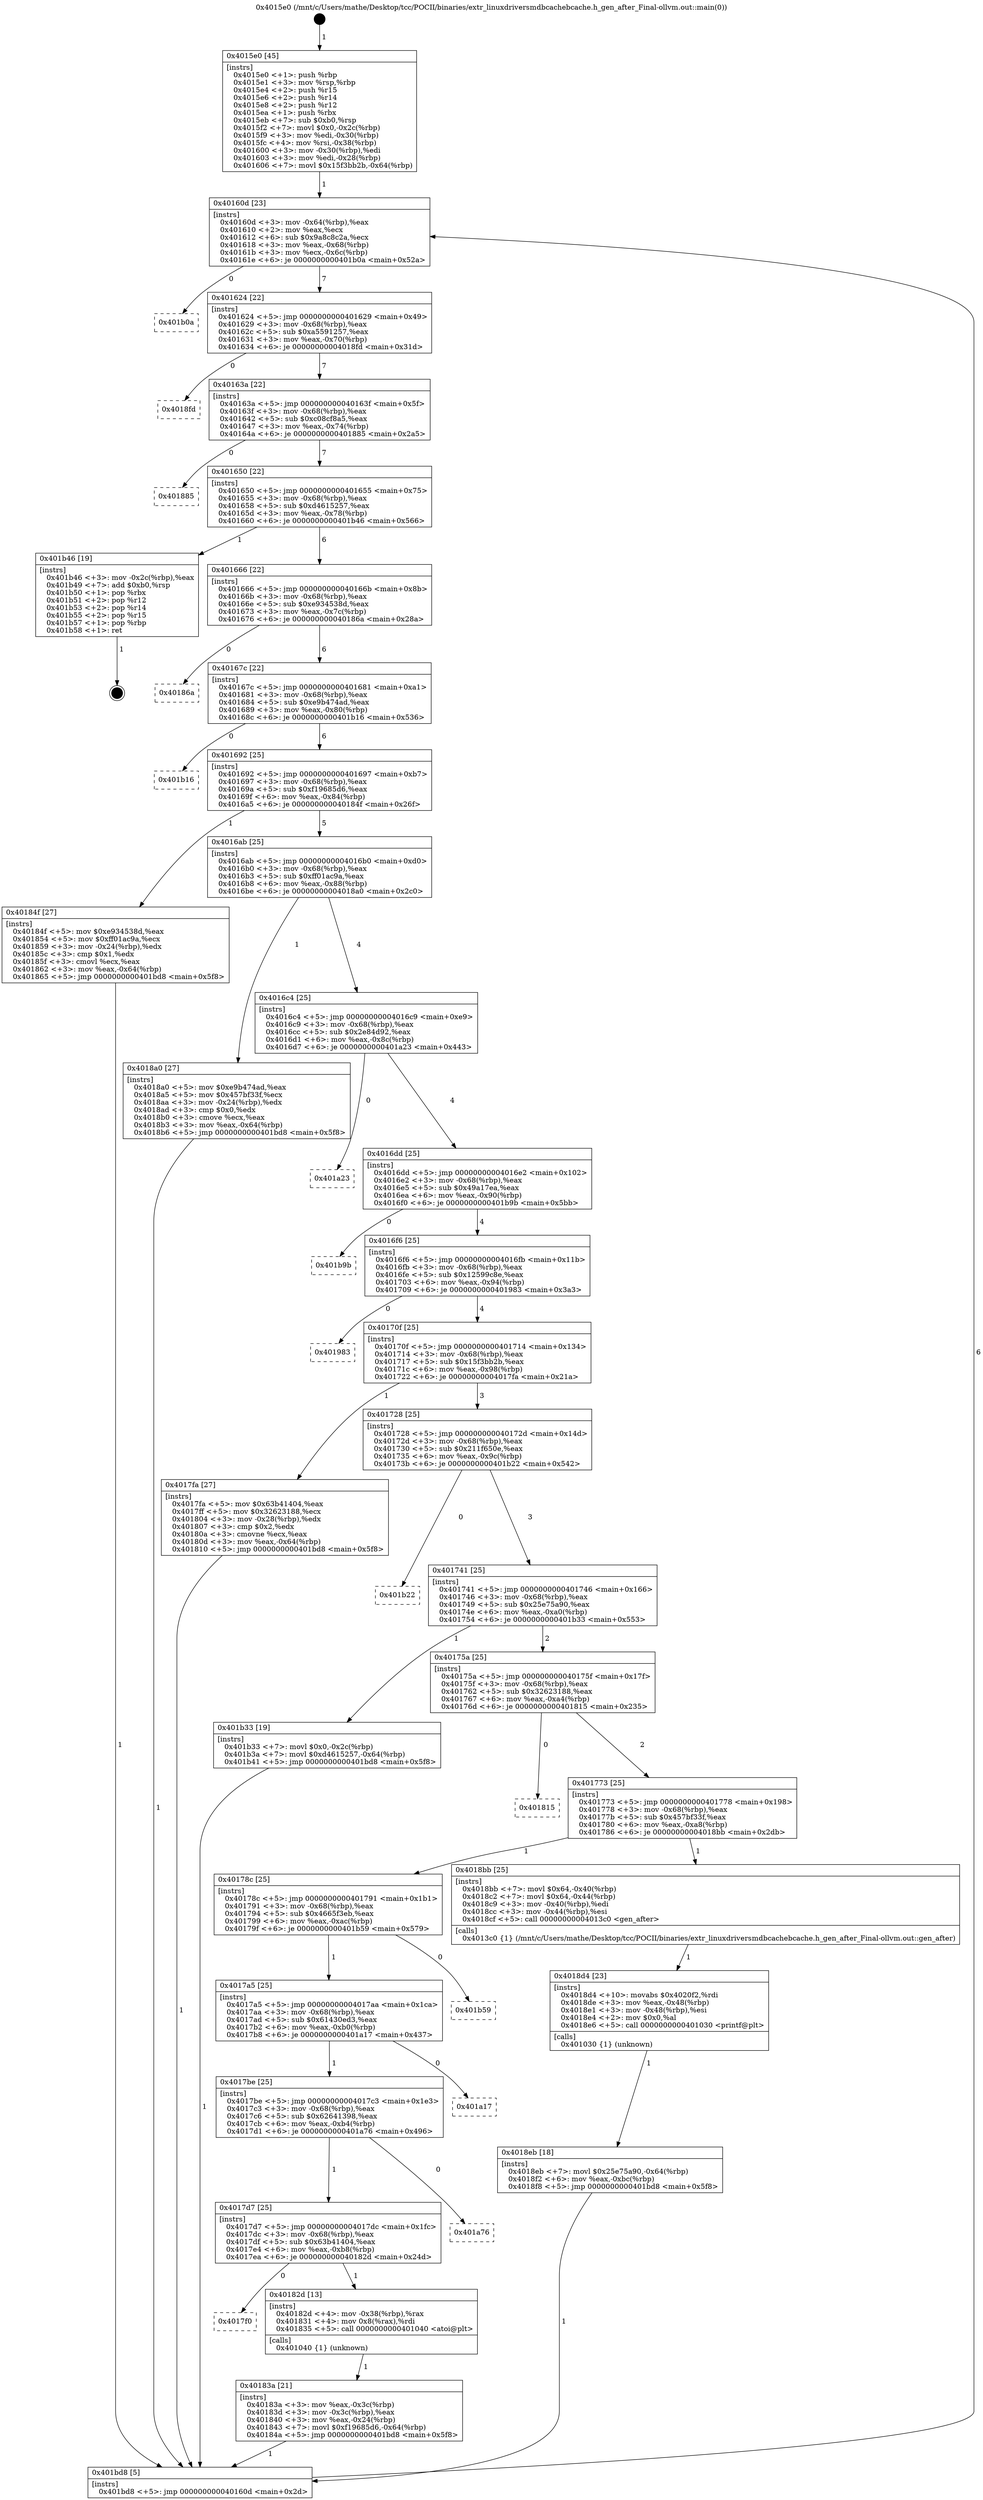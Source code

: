 digraph "0x4015e0" {
  label = "0x4015e0 (/mnt/c/Users/mathe/Desktop/tcc/POCII/binaries/extr_linuxdriversmdbcachebcache.h_gen_after_Final-ollvm.out::main(0))"
  labelloc = "t"
  node[shape=record]

  Entry [label="",width=0.3,height=0.3,shape=circle,fillcolor=black,style=filled]
  "0x40160d" [label="{
     0x40160d [23]\l
     | [instrs]\l
     &nbsp;&nbsp;0x40160d \<+3\>: mov -0x64(%rbp),%eax\l
     &nbsp;&nbsp;0x401610 \<+2\>: mov %eax,%ecx\l
     &nbsp;&nbsp;0x401612 \<+6\>: sub $0x9a8c8c2a,%ecx\l
     &nbsp;&nbsp;0x401618 \<+3\>: mov %eax,-0x68(%rbp)\l
     &nbsp;&nbsp;0x40161b \<+3\>: mov %ecx,-0x6c(%rbp)\l
     &nbsp;&nbsp;0x40161e \<+6\>: je 0000000000401b0a \<main+0x52a\>\l
  }"]
  "0x401b0a" [label="{
     0x401b0a\l
  }", style=dashed]
  "0x401624" [label="{
     0x401624 [22]\l
     | [instrs]\l
     &nbsp;&nbsp;0x401624 \<+5\>: jmp 0000000000401629 \<main+0x49\>\l
     &nbsp;&nbsp;0x401629 \<+3\>: mov -0x68(%rbp),%eax\l
     &nbsp;&nbsp;0x40162c \<+5\>: sub $0xa5591257,%eax\l
     &nbsp;&nbsp;0x401631 \<+3\>: mov %eax,-0x70(%rbp)\l
     &nbsp;&nbsp;0x401634 \<+6\>: je 00000000004018fd \<main+0x31d\>\l
  }"]
  Exit [label="",width=0.3,height=0.3,shape=circle,fillcolor=black,style=filled,peripheries=2]
  "0x4018fd" [label="{
     0x4018fd\l
  }", style=dashed]
  "0x40163a" [label="{
     0x40163a [22]\l
     | [instrs]\l
     &nbsp;&nbsp;0x40163a \<+5\>: jmp 000000000040163f \<main+0x5f\>\l
     &nbsp;&nbsp;0x40163f \<+3\>: mov -0x68(%rbp),%eax\l
     &nbsp;&nbsp;0x401642 \<+5\>: sub $0xc08cf8a5,%eax\l
     &nbsp;&nbsp;0x401647 \<+3\>: mov %eax,-0x74(%rbp)\l
     &nbsp;&nbsp;0x40164a \<+6\>: je 0000000000401885 \<main+0x2a5\>\l
  }"]
  "0x4018eb" [label="{
     0x4018eb [18]\l
     | [instrs]\l
     &nbsp;&nbsp;0x4018eb \<+7\>: movl $0x25e75a90,-0x64(%rbp)\l
     &nbsp;&nbsp;0x4018f2 \<+6\>: mov %eax,-0xbc(%rbp)\l
     &nbsp;&nbsp;0x4018f8 \<+5\>: jmp 0000000000401bd8 \<main+0x5f8\>\l
  }"]
  "0x401885" [label="{
     0x401885\l
  }", style=dashed]
  "0x401650" [label="{
     0x401650 [22]\l
     | [instrs]\l
     &nbsp;&nbsp;0x401650 \<+5\>: jmp 0000000000401655 \<main+0x75\>\l
     &nbsp;&nbsp;0x401655 \<+3\>: mov -0x68(%rbp),%eax\l
     &nbsp;&nbsp;0x401658 \<+5\>: sub $0xd4615257,%eax\l
     &nbsp;&nbsp;0x40165d \<+3\>: mov %eax,-0x78(%rbp)\l
     &nbsp;&nbsp;0x401660 \<+6\>: je 0000000000401b46 \<main+0x566\>\l
  }"]
  "0x4018d4" [label="{
     0x4018d4 [23]\l
     | [instrs]\l
     &nbsp;&nbsp;0x4018d4 \<+10\>: movabs $0x4020f2,%rdi\l
     &nbsp;&nbsp;0x4018de \<+3\>: mov %eax,-0x48(%rbp)\l
     &nbsp;&nbsp;0x4018e1 \<+3\>: mov -0x48(%rbp),%esi\l
     &nbsp;&nbsp;0x4018e4 \<+2\>: mov $0x0,%al\l
     &nbsp;&nbsp;0x4018e6 \<+5\>: call 0000000000401030 \<printf@plt\>\l
     | [calls]\l
     &nbsp;&nbsp;0x401030 \{1\} (unknown)\l
  }"]
  "0x401b46" [label="{
     0x401b46 [19]\l
     | [instrs]\l
     &nbsp;&nbsp;0x401b46 \<+3\>: mov -0x2c(%rbp),%eax\l
     &nbsp;&nbsp;0x401b49 \<+7\>: add $0xb0,%rsp\l
     &nbsp;&nbsp;0x401b50 \<+1\>: pop %rbx\l
     &nbsp;&nbsp;0x401b51 \<+2\>: pop %r12\l
     &nbsp;&nbsp;0x401b53 \<+2\>: pop %r14\l
     &nbsp;&nbsp;0x401b55 \<+2\>: pop %r15\l
     &nbsp;&nbsp;0x401b57 \<+1\>: pop %rbp\l
     &nbsp;&nbsp;0x401b58 \<+1\>: ret\l
  }"]
  "0x401666" [label="{
     0x401666 [22]\l
     | [instrs]\l
     &nbsp;&nbsp;0x401666 \<+5\>: jmp 000000000040166b \<main+0x8b\>\l
     &nbsp;&nbsp;0x40166b \<+3\>: mov -0x68(%rbp),%eax\l
     &nbsp;&nbsp;0x40166e \<+5\>: sub $0xe934538d,%eax\l
     &nbsp;&nbsp;0x401673 \<+3\>: mov %eax,-0x7c(%rbp)\l
     &nbsp;&nbsp;0x401676 \<+6\>: je 000000000040186a \<main+0x28a\>\l
  }"]
  "0x40183a" [label="{
     0x40183a [21]\l
     | [instrs]\l
     &nbsp;&nbsp;0x40183a \<+3\>: mov %eax,-0x3c(%rbp)\l
     &nbsp;&nbsp;0x40183d \<+3\>: mov -0x3c(%rbp),%eax\l
     &nbsp;&nbsp;0x401840 \<+3\>: mov %eax,-0x24(%rbp)\l
     &nbsp;&nbsp;0x401843 \<+7\>: movl $0xf19685d6,-0x64(%rbp)\l
     &nbsp;&nbsp;0x40184a \<+5\>: jmp 0000000000401bd8 \<main+0x5f8\>\l
  }"]
  "0x40186a" [label="{
     0x40186a\l
  }", style=dashed]
  "0x40167c" [label="{
     0x40167c [22]\l
     | [instrs]\l
     &nbsp;&nbsp;0x40167c \<+5\>: jmp 0000000000401681 \<main+0xa1\>\l
     &nbsp;&nbsp;0x401681 \<+3\>: mov -0x68(%rbp),%eax\l
     &nbsp;&nbsp;0x401684 \<+5\>: sub $0xe9b474ad,%eax\l
     &nbsp;&nbsp;0x401689 \<+3\>: mov %eax,-0x80(%rbp)\l
     &nbsp;&nbsp;0x40168c \<+6\>: je 0000000000401b16 \<main+0x536\>\l
  }"]
  "0x4017f0" [label="{
     0x4017f0\l
  }", style=dashed]
  "0x401b16" [label="{
     0x401b16\l
  }", style=dashed]
  "0x401692" [label="{
     0x401692 [25]\l
     | [instrs]\l
     &nbsp;&nbsp;0x401692 \<+5\>: jmp 0000000000401697 \<main+0xb7\>\l
     &nbsp;&nbsp;0x401697 \<+3\>: mov -0x68(%rbp),%eax\l
     &nbsp;&nbsp;0x40169a \<+5\>: sub $0xf19685d6,%eax\l
     &nbsp;&nbsp;0x40169f \<+6\>: mov %eax,-0x84(%rbp)\l
     &nbsp;&nbsp;0x4016a5 \<+6\>: je 000000000040184f \<main+0x26f\>\l
  }"]
  "0x40182d" [label="{
     0x40182d [13]\l
     | [instrs]\l
     &nbsp;&nbsp;0x40182d \<+4\>: mov -0x38(%rbp),%rax\l
     &nbsp;&nbsp;0x401831 \<+4\>: mov 0x8(%rax),%rdi\l
     &nbsp;&nbsp;0x401835 \<+5\>: call 0000000000401040 \<atoi@plt\>\l
     | [calls]\l
     &nbsp;&nbsp;0x401040 \{1\} (unknown)\l
  }"]
  "0x40184f" [label="{
     0x40184f [27]\l
     | [instrs]\l
     &nbsp;&nbsp;0x40184f \<+5\>: mov $0xe934538d,%eax\l
     &nbsp;&nbsp;0x401854 \<+5\>: mov $0xff01ac9a,%ecx\l
     &nbsp;&nbsp;0x401859 \<+3\>: mov -0x24(%rbp),%edx\l
     &nbsp;&nbsp;0x40185c \<+3\>: cmp $0x1,%edx\l
     &nbsp;&nbsp;0x40185f \<+3\>: cmovl %ecx,%eax\l
     &nbsp;&nbsp;0x401862 \<+3\>: mov %eax,-0x64(%rbp)\l
     &nbsp;&nbsp;0x401865 \<+5\>: jmp 0000000000401bd8 \<main+0x5f8\>\l
  }"]
  "0x4016ab" [label="{
     0x4016ab [25]\l
     | [instrs]\l
     &nbsp;&nbsp;0x4016ab \<+5\>: jmp 00000000004016b0 \<main+0xd0\>\l
     &nbsp;&nbsp;0x4016b0 \<+3\>: mov -0x68(%rbp),%eax\l
     &nbsp;&nbsp;0x4016b3 \<+5\>: sub $0xff01ac9a,%eax\l
     &nbsp;&nbsp;0x4016b8 \<+6\>: mov %eax,-0x88(%rbp)\l
     &nbsp;&nbsp;0x4016be \<+6\>: je 00000000004018a0 \<main+0x2c0\>\l
  }"]
  "0x4017d7" [label="{
     0x4017d7 [25]\l
     | [instrs]\l
     &nbsp;&nbsp;0x4017d7 \<+5\>: jmp 00000000004017dc \<main+0x1fc\>\l
     &nbsp;&nbsp;0x4017dc \<+3\>: mov -0x68(%rbp),%eax\l
     &nbsp;&nbsp;0x4017df \<+5\>: sub $0x63b41404,%eax\l
     &nbsp;&nbsp;0x4017e4 \<+6\>: mov %eax,-0xb8(%rbp)\l
     &nbsp;&nbsp;0x4017ea \<+6\>: je 000000000040182d \<main+0x24d\>\l
  }"]
  "0x4018a0" [label="{
     0x4018a0 [27]\l
     | [instrs]\l
     &nbsp;&nbsp;0x4018a0 \<+5\>: mov $0xe9b474ad,%eax\l
     &nbsp;&nbsp;0x4018a5 \<+5\>: mov $0x457bf33f,%ecx\l
     &nbsp;&nbsp;0x4018aa \<+3\>: mov -0x24(%rbp),%edx\l
     &nbsp;&nbsp;0x4018ad \<+3\>: cmp $0x0,%edx\l
     &nbsp;&nbsp;0x4018b0 \<+3\>: cmove %ecx,%eax\l
     &nbsp;&nbsp;0x4018b3 \<+3\>: mov %eax,-0x64(%rbp)\l
     &nbsp;&nbsp;0x4018b6 \<+5\>: jmp 0000000000401bd8 \<main+0x5f8\>\l
  }"]
  "0x4016c4" [label="{
     0x4016c4 [25]\l
     | [instrs]\l
     &nbsp;&nbsp;0x4016c4 \<+5\>: jmp 00000000004016c9 \<main+0xe9\>\l
     &nbsp;&nbsp;0x4016c9 \<+3\>: mov -0x68(%rbp),%eax\l
     &nbsp;&nbsp;0x4016cc \<+5\>: sub $0x2e84d92,%eax\l
     &nbsp;&nbsp;0x4016d1 \<+6\>: mov %eax,-0x8c(%rbp)\l
     &nbsp;&nbsp;0x4016d7 \<+6\>: je 0000000000401a23 \<main+0x443\>\l
  }"]
  "0x401a76" [label="{
     0x401a76\l
  }", style=dashed]
  "0x401a23" [label="{
     0x401a23\l
  }", style=dashed]
  "0x4016dd" [label="{
     0x4016dd [25]\l
     | [instrs]\l
     &nbsp;&nbsp;0x4016dd \<+5\>: jmp 00000000004016e2 \<main+0x102\>\l
     &nbsp;&nbsp;0x4016e2 \<+3\>: mov -0x68(%rbp),%eax\l
     &nbsp;&nbsp;0x4016e5 \<+5\>: sub $0x49a17ea,%eax\l
     &nbsp;&nbsp;0x4016ea \<+6\>: mov %eax,-0x90(%rbp)\l
     &nbsp;&nbsp;0x4016f0 \<+6\>: je 0000000000401b9b \<main+0x5bb\>\l
  }"]
  "0x4017be" [label="{
     0x4017be [25]\l
     | [instrs]\l
     &nbsp;&nbsp;0x4017be \<+5\>: jmp 00000000004017c3 \<main+0x1e3\>\l
     &nbsp;&nbsp;0x4017c3 \<+3\>: mov -0x68(%rbp),%eax\l
     &nbsp;&nbsp;0x4017c6 \<+5\>: sub $0x62641398,%eax\l
     &nbsp;&nbsp;0x4017cb \<+6\>: mov %eax,-0xb4(%rbp)\l
     &nbsp;&nbsp;0x4017d1 \<+6\>: je 0000000000401a76 \<main+0x496\>\l
  }"]
  "0x401b9b" [label="{
     0x401b9b\l
  }", style=dashed]
  "0x4016f6" [label="{
     0x4016f6 [25]\l
     | [instrs]\l
     &nbsp;&nbsp;0x4016f6 \<+5\>: jmp 00000000004016fb \<main+0x11b\>\l
     &nbsp;&nbsp;0x4016fb \<+3\>: mov -0x68(%rbp),%eax\l
     &nbsp;&nbsp;0x4016fe \<+5\>: sub $0x12599c8e,%eax\l
     &nbsp;&nbsp;0x401703 \<+6\>: mov %eax,-0x94(%rbp)\l
     &nbsp;&nbsp;0x401709 \<+6\>: je 0000000000401983 \<main+0x3a3\>\l
  }"]
  "0x401a17" [label="{
     0x401a17\l
  }", style=dashed]
  "0x401983" [label="{
     0x401983\l
  }", style=dashed]
  "0x40170f" [label="{
     0x40170f [25]\l
     | [instrs]\l
     &nbsp;&nbsp;0x40170f \<+5\>: jmp 0000000000401714 \<main+0x134\>\l
     &nbsp;&nbsp;0x401714 \<+3\>: mov -0x68(%rbp),%eax\l
     &nbsp;&nbsp;0x401717 \<+5\>: sub $0x15f3bb2b,%eax\l
     &nbsp;&nbsp;0x40171c \<+6\>: mov %eax,-0x98(%rbp)\l
     &nbsp;&nbsp;0x401722 \<+6\>: je 00000000004017fa \<main+0x21a\>\l
  }"]
  "0x4017a5" [label="{
     0x4017a5 [25]\l
     | [instrs]\l
     &nbsp;&nbsp;0x4017a5 \<+5\>: jmp 00000000004017aa \<main+0x1ca\>\l
     &nbsp;&nbsp;0x4017aa \<+3\>: mov -0x68(%rbp),%eax\l
     &nbsp;&nbsp;0x4017ad \<+5\>: sub $0x61430ed3,%eax\l
     &nbsp;&nbsp;0x4017b2 \<+6\>: mov %eax,-0xb0(%rbp)\l
     &nbsp;&nbsp;0x4017b8 \<+6\>: je 0000000000401a17 \<main+0x437\>\l
  }"]
  "0x4017fa" [label="{
     0x4017fa [27]\l
     | [instrs]\l
     &nbsp;&nbsp;0x4017fa \<+5\>: mov $0x63b41404,%eax\l
     &nbsp;&nbsp;0x4017ff \<+5\>: mov $0x32623188,%ecx\l
     &nbsp;&nbsp;0x401804 \<+3\>: mov -0x28(%rbp),%edx\l
     &nbsp;&nbsp;0x401807 \<+3\>: cmp $0x2,%edx\l
     &nbsp;&nbsp;0x40180a \<+3\>: cmovne %ecx,%eax\l
     &nbsp;&nbsp;0x40180d \<+3\>: mov %eax,-0x64(%rbp)\l
     &nbsp;&nbsp;0x401810 \<+5\>: jmp 0000000000401bd8 \<main+0x5f8\>\l
  }"]
  "0x401728" [label="{
     0x401728 [25]\l
     | [instrs]\l
     &nbsp;&nbsp;0x401728 \<+5\>: jmp 000000000040172d \<main+0x14d\>\l
     &nbsp;&nbsp;0x40172d \<+3\>: mov -0x68(%rbp),%eax\l
     &nbsp;&nbsp;0x401730 \<+5\>: sub $0x211f650e,%eax\l
     &nbsp;&nbsp;0x401735 \<+6\>: mov %eax,-0x9c(%rbp)\l
     &nbsp;&nbsp;0x40173b \<+6\>: je 0000000000401b22 \<main+0x542\>\l
  }"]
  "0x401bd8" [label="{
     0x401bd8 [5]\l
     | [instrs]\l
     &nbsp;&nbsp;0x401bd8 \<+5\>: jmp 000000000040160d \<main+0x2d\>\l
  }"]
  "0x4015e0" [label="{
     0x4015e0 [45]\l
     | [instrs]\l
     &nbsp;&nbsp;0x4015e0 \<+1\>: push %rbp\l
     &nbsp;&nbsp;0x4015e1 \<+3\>: mov %rsp,%rbp\l
     &nbsp;&nbsp;0x4015e4 \<+2\>: push %r15\l
     &nbsp;&nbsp;0x4015e6 \<+2\>: push %r14\l
     &nbsp;&nbsp;0x4015e8 \<+2\>: push %r12\l
     &nbsp;&nbsp;0x4015ea \<+1\>: push %rbx\l
     &nbsp;&nbsp;0x4015eb \<+7\>: sub $0xb0,%rsp\l
     &nbsp;&nbsp;0x4015f2 \<+7\>: movl $0x0,-0x2c(%rbp)\l
     &nbsp;&nbsp;0x4015f9 \<+3\>: mov %edi,-0x30(%rbp)\l
     &nbsp;&nbsp;0x4015fc \<+4\>: mov %rsi,-0x38(%rbp)\l
     &nbsp;&nbsp;0x401600 \<+3\>: mov -0x30(%rbp),%edi\l
     &nbsp;&nbsp;0x401603 \<+3\>: mov %edi,-0x28(%rbp)\l
     &nbsp;&nbsp;0x401606 \<+7\>: movl $0x15f3bb2b,-0x64(%rbp)\l
  }"]
  "0x401b59" [label="{
     0x401b59\l
  }", style=dashed]
  "0x401b22" [label="{
     0x401b22\l
  }", style=dashed]
  "0x401741" [label="{
     0x401741 [25]\l
     | [instrs]\l
     &nbsp;&nbsp;0x401741 \<+5\>: jmp 0000000000401746 \<main+0x166\>\l
     &nbsp;&nbsp;0x401746 \<+3\>: mov -0x68(%rbp),%eax\l
     &nbsp;&nbsp;0x401749 \<+5\>: sub $0x25e75a90,%eax\l
     &nbsp;&nbsp;0x40174e \<+6\>: mov %eax,-0xa0(%rbp)\l
     &nbsp;&nbsp;0x401754 \<+6\>: je 0000000000401b33 \<main+0x553\>\l
  }"]
  "0x40178c" [label="{
     0x40178c [25]\l
     | [instrs]\l
     &nbsp;&nbsp;0x40178c \<+5\>: jmp 0000000000401791 \<main+0x1b1\>\l
     &nbsp;&nbsp;0x401791 \<+3\>: mov -0x68(%rbp),%eax\l
     &nbsp;&nbsp;0x401794 \<+5\>: sub $0x4665f3eb,%eax\l
     &nbsp;&nbsp;0x401799 \<+6\>: mov %eax,-0xac(%rbp)\l
     &nbsp;&nbsp;0x40179f \<+6\>: je 0000000000401b59 \<main+0x579\>\l
  }"]
  "0x401b33" [label="{
     0x401b33 [19]\l
     | [instrs]\l
     &nbsp;&nbsp;0x401b33 \<+7\>: movl $0x0,-0x2c(%rbp)\l
     &nbsp;&nbsp;0x401b3a \<+7\>: movl $0xd4615257,-0x64(%rbp)\l
     &nbsp;&nbsp;0x401b41 \<+5\>: jmp 0000000000401bd8 \<main+0x5f8\>\l
  }"]
  "0x40175a" [label="{
     0x40175a [25]\l
     | [instrs]\l
     &nbsp;&nbsp;0x40175a \<+5\>: jmp 000000000040175f \<main+0x17f\>\l
     &nbsp;&nbsp;0x40175f \<+3\>: mov -0x68(%rbp),%eax\l
     &nbsp;&nbsp;0x401762 \<+5\>: sub $0x32623188,%eax\l
     &nbsp;&nbsp;0x401767 \<+6\>: mov %eax,-0xa4(%rbp)\l
     &nbsp;&nbsp;0x40176d \<+6\>: je 0000000000401815 \<main+0x235\>\l
  }"]
  "0x4018bb" [label="{
     0x4018bb [25]\l
     | [instrs]\l
     &nbsp;&nbsp;0x4018bb \<+7\>: movl $0x64,-0x40(%rbp)\l
     &nbsp;&nbsp;0x4018c2 \<+7\>: movl $0x64,-0x44(%rbp)\l
     &nbsp;&nbsp;0x4018c9 \<+3\>: mov -0x40(%rbp),%edi\l
     &nbsp;&nbsp;0x4018cc \<+3\>: mov -0x44(%rbp),%esi\l
     &nbsp;&nbsp;0x4018cf \<+5\>: call 00000000004013c0 \<gen_after\>\l
     | [calls]\l
     &nbsp;&nbsp;0x4013c0 \{1\} (/mnt/c/Users/mathe/Desktop/tcc/POCII/binaries/extr_linuxdriversmdbcachebcache.h_gen_after_Final-ollvm.out::gen_after)\l
  }"]
  "0x401815" [label="{
     0x401815\l
  }", style=dashed]
  "0x401773" [label="{
     0x401773 [25]\l
     | [instrs]\l
     &nbsp;&nbsp;0x401773 \<+5\>: jmp 0000000000401778 \<main+0x198\>\l
     &nbsp;&nbsp;0x401778 \<+3\>: mov -0x68(%rbp),%eax\l
     &nbsp;&nbsp;0x40177b \<+5\>: sub $0x457bf33f,%eax\l
     &nbsp;&nbsp;0x401780 \<+6\>: mov %eax,-0xa8(%rbp)\l
     &nbsp;&nbsp;0x401786 \<+6\>: je 00000000004018bb \<main+0x2db\>\l
  }"]
  Entry -> "0x4015e0" [label=" 1"]
  "0x40160d" -> "0x401b0a" [label=" 0"]
  "0x40160d" -> "0x401624" [label=" 7"]
  "0x401b46" -> Exit [label=" 1"]
  "0x401624" -> "0x4018fd" [label=" 0"]
  "0x401624" -> "0x40163a" [label=" 7"]
  "0x401b33" -> "0x401bd8" [label=" 1"]
  "0x40163a" -> "0x401885" [label=" 0"]
  "0x40163a" -> "0x401650" [label=" 7"]
  "0x4018eb" -> "0x401bd8" [label=" 1"]
  "0x401650" -> "0x401b46" [label=" 1"]
  "0x401650" -> "0x401666" [label=" 6"]
  "0x4018d4" -> "0x4018eb" [label=" 1"]
  "0x401666" -> "0x40186a" [label=" 0"]
  "0x401666" -> "0x40167c" [label=" 6"]
  "0x4018bb" -> "0x4018d4" [label=" 1"]
  "0x40167c" -> "0x401b16" [label=" 0"]
  "0x40167c" -> "0x401692" [label=" 6"]
  "0x4018a0" -> "0x401bd8" [label=" 1"]
  "0x401692" -> "0x40184f" [label=" 1"]
  "0x401692" -> "0x4016ab" [label=" 5"]
  "0x40184f" -> "0x401bd8" [label=" 1"]
  "0x4016ab" -> "0x4018a0" [label=" 1"]
  "0x4016ab" -> "0x4016c4" [label=" 4"]
  "0x40182d" -> "0x40183a" [label=" 1"]
  "0x4016c4" -> "0x401a23" [label=" 0"]
  "0x4016c4" -> "0x4016dd" [label=" 4"]
  "0x4017d7" -> "0x4017f0" [label=" 0"]
  "0x4016dd" -> "0x401b9b" [label=" 0"]
  "0x4016dd" -> "0x4016f6" [label=" 4"]
  "0x40183a" -> "0x401bd8" [label=" 1"]
  "0x4016f6" -> "0x401983" [label=" 0"]
  "0x4016f6" -> "0x40170f" [label=" 4"]
  "0x4017be" -> "0x4017d7" [label=" 1"]
  "0x40170f" -> "0x4017fa" [label=" 1"]
  "0x40170f" -> "0x401728" [label=" 3"]
  "0x4017fa" -> "0x401bd8" [label=" 1"]
  "0x4015e0" -> "0x40160d" [label=" 1"]
  "0x401bd8" -> "0x40160d" [label=" 6"]
  "0x4017d7" -> "0x40182d" [label=" 1"]
  "0x401728" -> "0x401b22" [label=" 0"]
  "0x401728" -> "0x401741" [label=" 3"]
  "0x4017a5" -> "0x4017be" [label=" 1"]
  "0x401741" -> "0x401b33" [label=" 1"]
  "0x401741" -> "0x40175a" [label=" 2"]
  "0x4017be" -> "0x401a76" [label=" 0"]
  "0x40175a" -> "0x401815" [label=" 0"]
  "0x40175a" -> "0x401773" [label=" 2"]
  "0x40178c" -> "0x4017a5" [label=" 1"]
  "0x401773" -> "0x4018bb" [label=" 1"]
  "0x401773" -> "0x40178c" [label=" 1"]
  "0x4017a5" -> "0x401a17" [label=" 0"]
  "0x40178c" -> "0x401b59" [label=" 0"]
}

